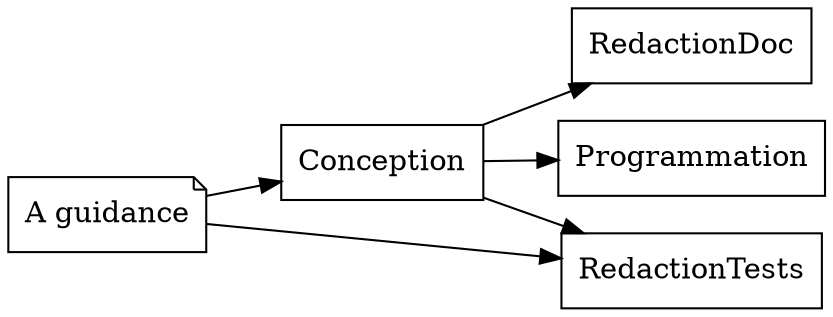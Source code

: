 
digraph "developpement" {
  rankdir=LR;
  concentrate=true;

  // 1) tâches
  node [shape=box];
  "Conception";
  "RedactionDoc";
  "Programmation";
  "RedactionTests";

  // 2) séquences de travail avec affichage du type et point-virgule
  "Conception" -> "RedactionDoc"   "Conception" -> "RedactionDoc"   "Conception" -> "Programmation"   "Conception" -> "RedactionTests" 
  // 3) ressources
  node [shape=ellipse];

  // 4) allocations de ressources

  // 5) guidance
  node [shape=note];
  "A guidance";
      "A guidance" -> "Conception"       "A guidance" -> "RedactionTests" 
}

